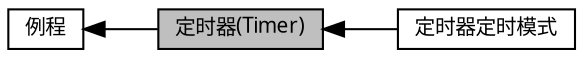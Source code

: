 digraph "定时器(Timer)"
{
  edge [fontname="黑体",fontsize="10",labelfontname="黑体",labelfontsize="10"];
  node [fontname="黑体",fontsize="10",shape=record];
  rankdir=LR;
  Node0 [label="定时器(Timer)",height=0.2,width=0.4,color="black", fillcolor="grey75", style="filled", fontcolor="black"];
  Node2 [label="定时器定时模式",height=0.2,width=0.4,color="black", fillcolor="white", style="filled",URL="$group__demo__if__timer__timing.html"];
  Node1 [label="例程",height=0.2,width=0.4,color="black", fillcolor="white", style="filled",URL="$group__mwv__service__demo__device.html",tooltip="提供外设使用例程，例如SPI、I2C，UART "];
  Node1->Node0 [shape=plaintext, dir="back", style="solid"];
  Node0->Node2 [shape=plaintext, dir="back", style="solid"];
}
